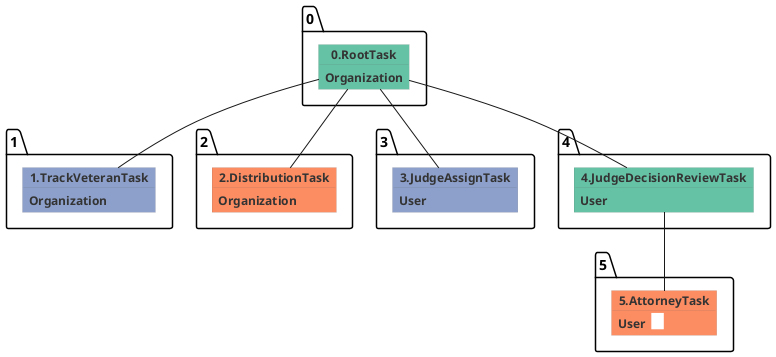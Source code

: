 @startuml
skinparam {
  ObjectBorderColor #555
  ObjectBorderThickness 0
  ObjectFontStyle bold
  ObjectFontSize 14
  ObjectAttributeFontColor #333
  ObjectAttributeFontSize 12
}
  object 0.RootTask #66c2a5 {
Organization
}
  object 1.TrackVeteranTask #8da0cb {
Organization
}
  object 2.DistributionTask #fc8d62 {
Organization
}
  object 3.JudgeAssignTask #8da0cb {
User
}
  object 4.JudgeDecisionReviewTask #66c2a5 {
User
}
  object 5.AttorneyTask #fc8d62 {
User  <back:white>    </back>
}
0.RootTask -- 1.TrackVeteranTask
0.RootTask -- 2.DistributionTask
0.RootTask -- 3.JudgeAssignTask
0.RootTask -- 4.JudgeDecisionReviewTask
4.JudgeDecisionReviewTask -- 5.AttorneyTask
@enduml

